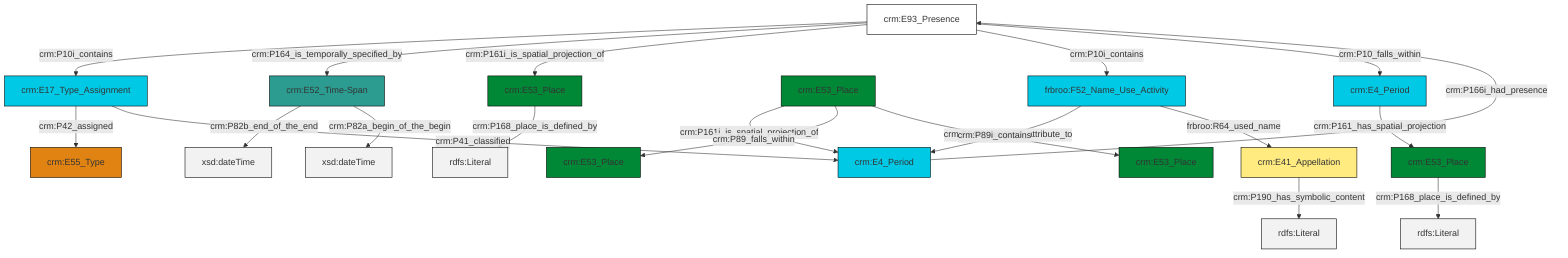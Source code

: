 graph TD
classDef Literal fill:#f2f2f2,stroke:#000000;
classDef CRM_Entity fill:#FFFFFF,stroke:#000000;
classDef Temporal_Entity fill:#00C9E6, stroke:#000000;
classDef Type fill:#E18312, stroke:#000000;
classDef Time-Span fill:#2C9C91, stroke:#000000;
classDef Appellation fill:#FFEB7F, stroke:#000000;
classDef Place fill:#008836, stroke:#000000;
classDef Persistent_Item fill:#B266B2, stroke:#000000;
classDef Conceptual_Object fill:#FFD700, stroke:#000000;
classDef Physical_Thing fill:#D2B48C, stroke:#000000;
classDef Actor fill:#f58aad, stroke:#000000;
classDef PC_Classes fill:#4ce600, stroke:#000000;
classDef Multi fill:#cccccc,stroke:#000000;

2["crm:E93_Presence"]:::CRM_Entity -->|crm:P10i_contains| 3["crm:E17_Type_Assignment"]:::Temporal_Entity
2["crm:E93_Presence"]:::CRM_Entity -->|crm:P164_is_temporally_specified_by| 4["crm:E52_Time-Span"]:::Time-Span
4["crm:E52_Time-Span"]:::Time-Span -->|crm:P82b_end_of_the_end| 5[xsd:dateTime]:::Literal
6["frbroo:F52_Name_Use_Activity"]:::Temporal_Entity -->|crm:P140_assigned_attribute_to| 7["crm:E4_Period"]:::Temporal_Entity
8["crm:E53_Place"]:::Place -->|crm:P161i_is_spatial_projection_of| 7["crm:E4_Period"]:::Temporal_Entity
4["crm:E52_Time-Span"]:::Time-Span -->|crm:P82a_begin_of_the_begin| 9[xsd:dateTime]:::Literal
10["crm:E53_Place"]:::Place -->|crm:P168_place_is_defined_by| 11[rdfs:Literal]:::Literal
7["crm:E4_Period"]:::Temporal_Entity -->|crm:P166i_had_presence| 2["crm:E93_Presence"]:::CRM_Entity
8["crm:E53_Place"]:::Place -->|crm:P89_falls_within| 12["crm:E53_Place"]:::Place
6["frbroo:F52_Name_Use_Activity"]:::Temporal_Entity -->|frbroo:R64_used_name| 14["crm:E41_Appellation"]:::Appellation
14["crm:E41_Appellation"]:::Appellation -->|crm:P190_has_symbolic_content| 16[rdfs:Literal]:::Literal
17["crm:E53_Place"]:::Place -->|crm:P168_place_is_defined_by| 18[rdfs:Literal]:::Literal
2["crm:E93_Presence"]:::CRM_Entity -->|crm:P161i_is_spatial_projection_of| 10["crm:E53_Place"]:::Place
2["crm:E93_Presence"]:::CRM_Entity -->|crm:P10i_contains| 6["frbroo:F52_Name_Use_Activity"]:::Temporal_Entity
2["crm:E93_Presence"]:::CRM_Entity -->|crm:P10_falls_within| 20["crm:E4_Period"]:::Temporal_Entity
20["crm:E4_Period"]:::Temporal_Entity -->|crm:P161_has_spatial_projection| 17["crm:E53_Place"]:::Place
3["crm:E17_Type_Assignment"]:::Temporal_Entity -->|crm:P42_assigned| 0["crm:E55_Type"]:::Type
3["crm:E17_Type_Assignment"]:::Temporal_Entity -->|crm:P41_classified| 7["crm:E4_Period"]:::Temporal_Entity
8["crm:E53_Place"]:::Place -->|crm:P89i_contains| 23["crm:E53_Place"]:::Place
